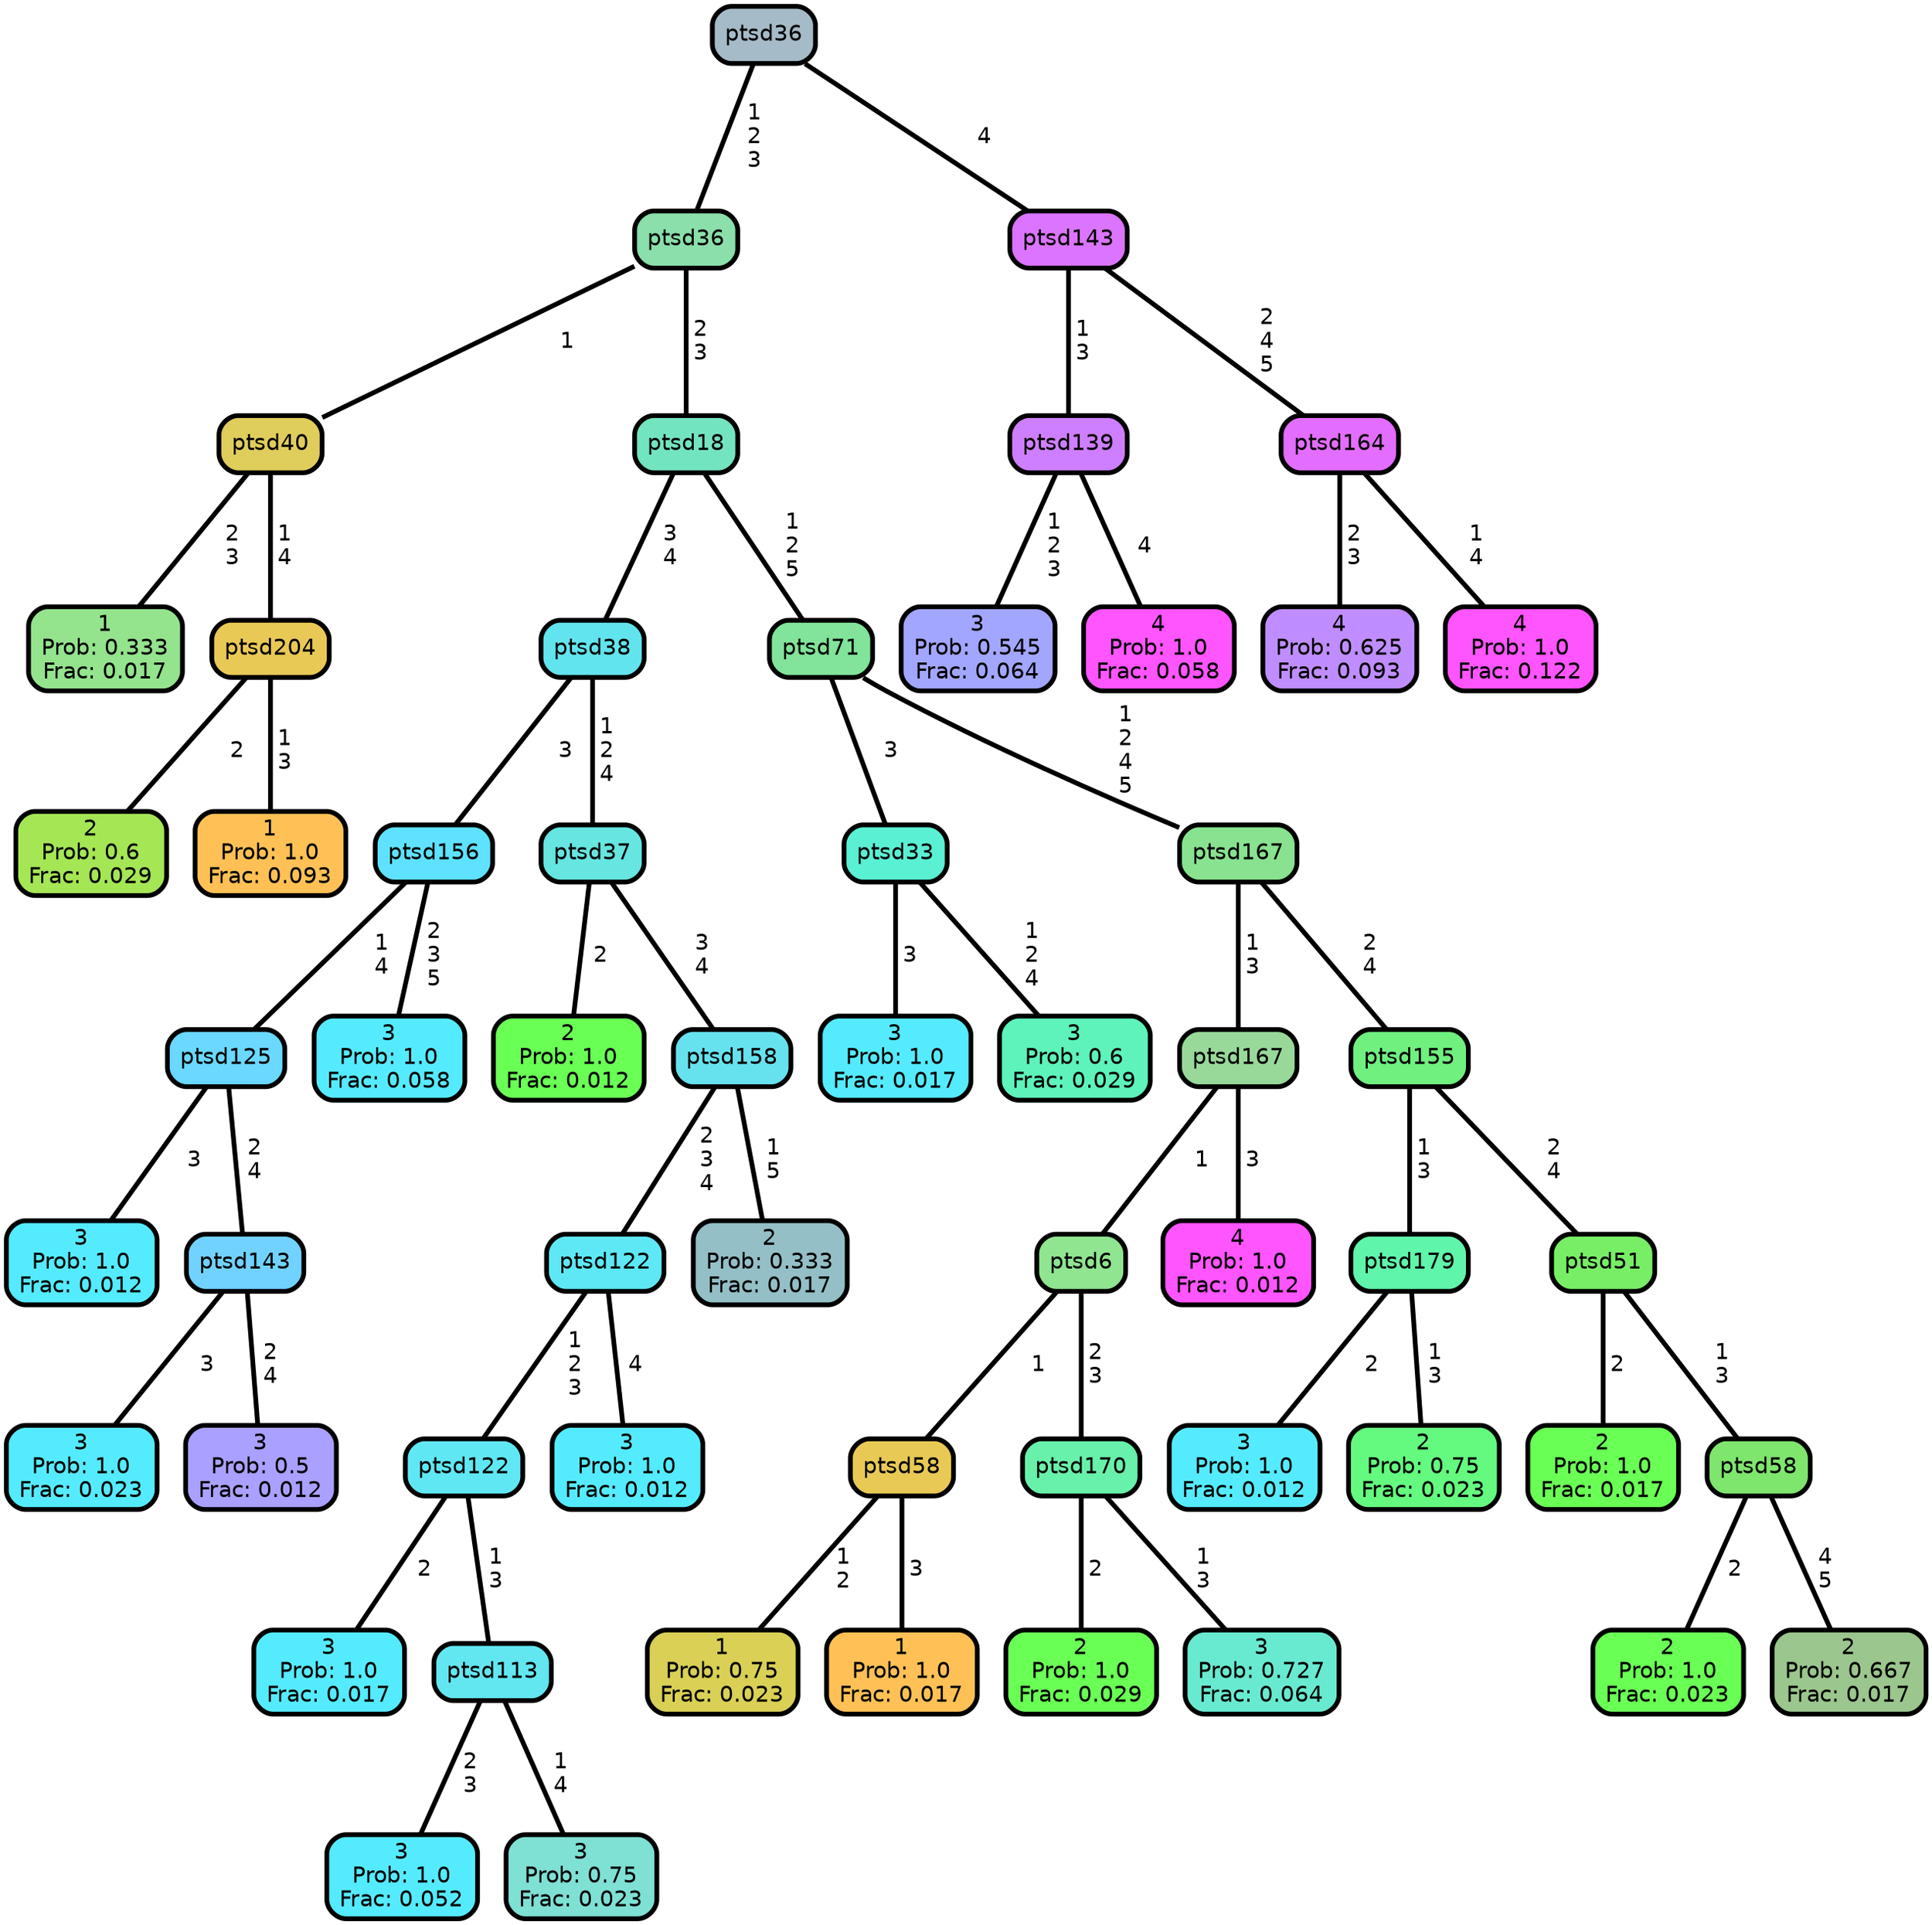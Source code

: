 graph Tree {
node [shape=box, style="filled, rounded",color="black",penwidth="3",fontcolor="black",                 fontname=helvetica] ;
graph [ranksep="0 equally", splines=straight,                 bgcolor=transparent, dpi=200] ;
edge [fontname=helvetica, color=black] ;
0 [label="1
Prob: 0.333
Frac: 0.017", fillcolor="#94e38d"] ;
1 [label="ptsd40", fillcolor="#dfcd5c"] ;
2 [label="2
Prob: 0.6
Frac: 0.029", fillcolor="#a5e655"] ;
3 [label="ptsd204", fillcolor="#e9c955"] ;
4 [label="1
Prob: 1.0
Frac: 0.093", fillcolor="#ffc155"] ;
5 [label="ptsd36", fillcolor="#8adfab"] ;
6 [label="3
Prob: 1.0
Frac: 0.012", fillcolor="#55ebff"] ;
7 [label="ptsd125", fillcolor="#6ad8ff"] ;
8 [label="3
Prob: 1.0
Frac: 0.023", fillcolor="#55ebff"] ;
9 [label="ptsd143", fillcolor="#71d2ff"] ;
10 [label="3
Prob: 0.5
Frac: 0.012", fillcolor="#aaa0ff"] ;
11 [label="ptsd156", fillcolor="#5ee2ff"] ;
12 [label="3
Prob: 1.0
Frac: 0.058", fillcolor="#55ebff"] ;
13 [label="ptsd38", fillcolor="#62e4ee"] ;
14 [label="2
Prob: 1.0
Frac: 0.012", fillcolor="#6aff55"] ;
15 [label="ptsd37", fillcolor="#66e5e1"] ;
16 [label="3
Prob: 1.0
Frac: 0.017", fillcolor="#55ebff"] ;
17 [label="ptsd122", fillcolor="#5fe8f4"] ;
18 [label="3
Prob: 1.0
Frac: 0.052", fillcolor="#55ebff"] ;
19 [label="ptsd113", fillcolor="#62e7f1"] ;
20 [label="3
Prob: 0.75
Frac: 0.023", fillcolor="#7fe0d4"] ;
21 [label="ptsd122", fillcolor="#5ee8f5"] ;
22 [label="3
Prob: 1.0
Frac: 0.012", fillcolor="#55ebff"] ;
23 [label="ptsd158", fillcolor="#66e2ee"] ;
24 [label="2
Prob: 0.333
Frac: 0.017", fillcolor="#94bfc6"] ;
25 [label="ptsd18", fillcolor="#73e4c0"] ;
26 [label="3
Prob: 1.0
Frac: 0.017", fillcolor="#55ebff"] ;
27 [label="ptsd33", fillcolor="#5af0d4"] ;
28 [label="3
Prob: 0.6
Frac: 0.029", fillcolor="#5df3bb"] ;
29 [label="ptsd71", fillcolor="#81e49a"] ;
30 [label="1
Prob: 0.75
Frac: 0.023", fillcolor="#d9d055"] ;
31 [label="ptsd58", fillcolor="#e9c955"] ;
32 [label="1
Prob: 1.0
Frac: 0.017", fillcolor="#ffc155"] ;
33 [label="ptsd6", fillcolor="#90e590"] ;
34 [label="2
Prob: 1.0
Frac: 0.029", fillcolor="#6aff55"] ;
35 [label="ptsd170", fillcolor="#68f1aa"] ;
36 [label="3
Prob: 0.727
Frac: 0.064", fillcolor="#68ead0"] ;
37 [label="ptsd167", fillcolor="#98d999"] ;
38 [label="4
Prob: 1.0
Frac: 0.012", fillcolor="#ff55ff"] ;
39 [label="ptsd167", fillcolor="#88e28f"] ;
40 [label="3
Prob: 1.0
Frac: 0.012", fillcolor="#55ebff"] ;
41 [label="ptsd179", fillcolor="#5ff5aa"] ;
42 [label="2
Prob: 0.75
Frac: 0.023", fillcolor="#64fa7f"] ;
43 [label="ptsd155", fillcolor="#6ff07f"] ;
44 [label="2
Prob: 1.0
Frac: 0.017", fillcolor="#6aff55"] ;
45 [label="ptsd51", fillcolor="#78ee66"] ;
46 [label="2
Prob: 1.0
Frac: 0.023", fillcolor="#6aff55"] ;
47 [label="ptsd58", fillcolor="#7fe66d"] ;
48 [label="2
Prob: 0.667
Frac: 0.017", fillcolor="#9bc68d"] ;
49 [label="ptsd36", fillcolor="#a5bbc7"] ;
50 [label="3
Prob: 0.545
Frac: 0.064", fillcolor="#a2a6ff"] ;
51 [label="ptsd139", fillcolor="#ce7fff"] ;
52 [label="4
Prob: 1.0
Frac: 0.058", fillcolor="#ff55ff"] ;
53 [label="ptsd143", fillcolor="#db74ff"] ;
54 [label="4
Prob: 0.625
Frac: 0.093", fillcolor="#bf8dff"] ;
55 [label="ptsd164", fillcolor="#e36dff"] ;
56 [label="4
Prob: 1.0
Frac: 0.122", fillcolor="#ff55ff"] ;
1 -- 0 [label=" 2\n 3",penwidth=3] ;
1 -- 3 [label=" 1\n 4",penwidth=3] ;
3 -- 2 [label=" 2",penwidth=3] ;
3 -- 4 [label=" 1\n 3",penwidth=3] ;
5 -- 1 [label=" 1",penwidth=3] ;
5 -- 25 [label=" 2\n 3",penwidth=3] ;
7 -- 6 [label=" 3",penwidth=3] ;
7 -- 9 [label=" 2\n 4",penwidth=3] ;
9 -- 8 [label=" 3",penwidth=3] ;
9 -- 10 [label=" 2\n 4",penwidth=3] ;
11 -- 7 [label=" 1\n 4",penwidth=3] ;
11 -- 12 [label=" 2\n 3\n 5",penwidth=3] ;
13 -- 11 [label=" 3",penwidth=3] ;
13 -- 15 [label=" 1\n 2\n 4",penwidth=3] ;
15 -- 14 [label=" 2",penwidth=3] ;
15 -- 23 [label=" 3\n 4",penwidth=3] ;
17 -- 16 [label=" 2",penwidth=3] ;
17 -- 19 [label=" 1\n 3",penwidth=3] ;
19 -- 18 [label=" 2\n 3",penwidth=3] ;
19 -- 20 [label=" 1\n 4",penwidth=3] ;
21 -- 17 [label=" 1\n 2\n 3",penwidth=3] ;
21 -- 22 [label=" 4",penwidth=3] ;
23 -- 21 [label=" 2\n 3\n 4",penwidth=3] ;
23 -- 24 [label=" 1\n 5",penwidth=3] ;
25 -- 13 [label=" 3\n 4",penwidth=3] ;
25 -- 29 [label=" 1\n 2\n 5",penwidth=3] ;
27 -- 26 [label=" 3",penwidth=3] ;
27 -- 28 [label=" 1\n 2\n 4",penwidth=3] ;
29 -- 27 [label=" 3",penwidth=3] ;
29 -- 39 [label=" 1\n 2\n 4\n 5",penwidth=3] ;
31 -- 30 [label=" 1\n 2",penwidth=3] ;
31 -- 32 [label=" 3",penwidth=3] ;
33 -- 31 [label=" 1",penwidth=3] ;
33 -- 35 [label=" 2\n 3",penwidth=3] ;
35 -- 34 [label=" 2",penwidth=3] ;
35 -- 36 [label=" 1\n 3",penwidth=3] ;
37 -- 33 [label=" 1",penwidth=3] ;
37 -- 38 [label=" 3",penwidth=3] ;
39 -- 37 [label=" 1\n 3",penwidth=3] ;
39 -- 43 [label=" 2\n 4",penwidth=3] ;
41 -- 40 [label=" 2",penwidth=3] ;
41 -- 42 [label=" 1\n 3",penwidth=3] ;
43 -- 41 [label=" 1\n 3",penwidth=3] ;
43 -- 45 [label=" 2\n 4",penwidth=3] ;
45 -- 44 [label=" 2",penwidth=3] ;
45 -- 47 [label=" 1\n 3",penwidth=3] ;
47 -- 46 [label=" 2",penwidth=3] ;
47 -- 48 [label=" 4\n 5",penwidth=3] ;
49 -- 5 [label=" 1\n 2\n 3",penwidth=3] ;
49 -- 53 [label=" 4",penwidth=3] ;
51 -- 50 [label=" 1\n 2\n 3",penwidth=3] ;
51 -- 52 [label=" 4",penwidth=3] ;
53 -- 51 [label=" 1\n 3",penwidth=3] ;
53 -- 55 [label=" 2\n 4\n 5",penwidth=3] ;
55 -- 54 [label=" 2\n 3",penwidth=3] ;
55 -- 56 [label=" 1\n 4",penwidth=3] ;
{rank = same;}}
